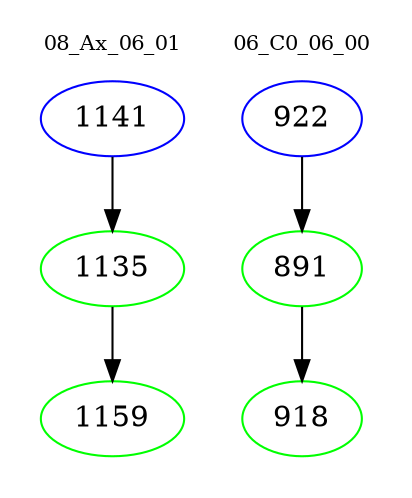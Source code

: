 digraph{
subgraph cluster_0 {
color = white
label = "08_Ax_06_01";
fontsize=10;
T0_1141 [label="1141", color="blue"]
T0_1141 -> T0_1135 [color="black"]
T0_1135 [label="1135", color="green"]
T0_1135 -> T0_1159 [color="black"]
T0_1159 [label="1159", color="green"]
}
subgraph cluster_1 {
color = white
label = "06_C0_06_00";
fontsize=10;
T1_922 [label="922", color="blue"]
T1_922 -> T1_891 [color="black"]
T1_891 [label="891", color="green"]
T1_891 -> T1_918 [color="black"]
T1_918 [label="918", color="green"]
}
}
